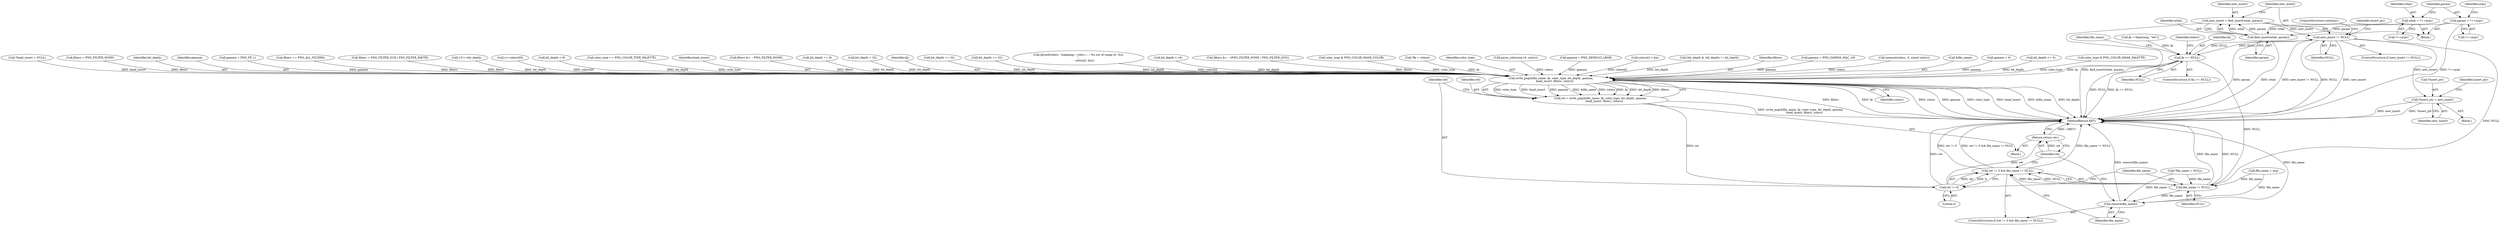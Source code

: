 digraph "0_Android_9d4853418ab2f754c2b63e091c29c5529b8b86ca_18@pointer" {
"1000249" [label="(Call,new_insert = find_insert(what, param))"];
"1000251" [label="(Call,find_insert(what, param))"];
"1000234" [label="(Call,what = *++argv)"];
"1000240" [label="(Call,param = *++argv)"];
"1000255" [label="(Call,new_insert != NULL)"];
"1000259" [label="(Call,*insert_ptr = new_insert)"];
"1000478" [label="(Call,fp == NULL)"];
"1000604" [label="(Call,write_png(&file_name, fp, color_type, bit_depth, gamma,\n         head_insert, filters, colors))"];
"1000602" [label="(Call,ret = write_png(&file_name, fp, color_type, bit_depth, gamma,\n         head_insert, filters, colors))"];
"1000616" [label="(Call,ret != 0)"];
"1000615" [label="(Call,ret != 0 && file_name != NULL)"];
"1000624" [label="(Return,return ret;)"];
"1000619" [label="(Call,file_name != NULL)"];
"1000622" [label="(Call,remove(file_name))"];
"1000584" [label="(Call,filters &= ~(PNG_FILTER_NONE | PNG_FILTER_AVG))"];
"1000576" [label="(Call,color_type & PNG_COLOR_MASK_COLOR)"];
"1000491" [label="(Identifier,file_name)"];
"1000480" [label="(Identifier,NULL)"];
"1000235" [label="(Identifier,what)"];
"1000114" [label="(Call,*fp = stdout)"];
"1000236" [label="(Call,*++argv)"];
"1000472" [label="(Call,fp = fopen(arg, \"wb\"))"];
"1000247" [label="(Identifier,argc)"];
"1000608" [label="(Identifier,color_type)"];
"1000216" [label="(Call,parse_color(arg+8, colors))"];
"1000171" [label="(Call,gamma = PNG_DEFAULT_sRGB)"];
"1000541" [label="(Call,colors[i] > lim)"];
"1000234" [label="(Call,what = *++argv)"];
"1000240" [label="(Call,param = *++argv)"];
"1000453" [label="(Call,(bit_depth & -bit_depth) != bit_depth)"];
"1000250" [label="(Identifier,new_insert)"];
"1000232" [label="(Block,)"];
"1000612" [label="(Identifier,filters)"];
"1000193" [label="(Call,gamma = PNG_GAMMA_MAC_18)"];
"1000255" [label="(Call,new_insert != NULL)"];
"1000602" [label="(Call,ret = write_png(&file_name, fp, color_type, bit_depth, gamma,\n         head_insert, filters, colors))"];
"1000269" [label="(ControlStructure,continue;)"];
"1000258" [label="(Block,)"];
"1000624" [label="(Return,return ret;)"];
"1000603" [label="(Identifier,ret)"];
"1000623" [label="(Identifier,file_name)"];
"1000147" [label="(Call,memset(colors, 0, sizeof colors))"];
"1000118" [label="(Call,*file_name = NULL)"];
"1000605" [label="(Call,&file_name)"];
"1000621" [label="(Identifier,NULL)"];
"1000135" [label="(Call,gamma = 0)"];
"1000615" [label="(Call,ret != 0 && file_name != NULL)"];
"1000618" [label="(Literal,0)"];
"1000490" [label="(Call,file_name = arg)"];
"1000262" [label="(Identifier,new_insert)"];
"1000614" [label="(ControlStructure,if (ret != 0 && file_name != NULL))"];
"1000241" [label="(Identifier,param)"];
"1000446" [label="(Call,bit_depth <= 0)"];
"1000249" [label="(Call,new_insert = find_insert(what, param))"];
"1000564" [label="(Call,color_type & PNG_COLOR_MASK_PALETTE)"];
"1000139" [label="(Call,*head_insert = NULL)"];
"1000571" [label="(Call,filters = PNG_FILTER_NONE)"];
"1000609" [label="(Identifier,bit_depth)"];
"1000478" [label="(Call,fp == NULL)"];
"1000264" [label="(Identifier,insert_ptr)"];
"1000610" [label="(Identifier,gamma)"];
"1000182" [label="(Call,gamma = PNG_FP_1)"];
"1000557" [label="(Call,filters == PNG_ALL_FILTERS)"];
"1000620" [label="(Identifier,file_name)"];
"1000591" [label="(Call,filters = PNG_FILTER_SUB | PNG_FILTER_PAETH)"];
"1000524" [label="(Call,1U<<bit_depth)"];
"1000259" [label="(Call,*insert_ptr = new_insert)"];
"1000626" [label="(MethodReturn,RET)"];
"1000600" [label="(Block,)"];
"1000625" [label="(Identifier,ret)"];
"1000533" [label="(Call,i<=colors[0])"];
"1000254" [label="(ControlStructure,if (new_insert != NULL))"];
"1000568" [label="(Call,bit_depth < 8)"];
"1000616" [label="(Call,ret != 0)"];
"1000483" [label="(Identifier,stderr)"];
"1000256" [label="(Identifier,new_insert)"];
"1000622" [label="(Call,remove(file_name))"];
"1000519" [label="(Call,color_type == PNG_COLOR_TYPE_PALETTE)"];
"1000253" [label="(Identifier,param)"];
"1000604" [label="(Call,write_png(&file_name, fp, color_type, bit_depth, gamma,\n         head_insert, filters, colors))"];
"1000479" [label="(Identifier,fp)"];
"1000611" [label="(Identifier,head_insert)"];
"1000477" [label="(ControlStructure,if (fp == NULL))"];
"1000597" [label="(Call,filters &= ~PNG_FILTER_NONE)"];
"1000261" [label="(Identifier,insert_ptr)"];
"1000257" [label="(Identifier,NULL)"];
"1000581" [label="(Call,bit_depth == 8)"];
"1000252" [label="(Identifier,what)"];
"1000617" [label="(Identifier,ret)"];
"1000619" [label="(Call,file_name != NULL)"];
"1000126" [label="(Call,bit_depth = 32)"];
"1000260" [label="(Call,*insert_ptr)"];
"1000242" [label="(Call,*++argv)"];
"1000613" [label="(Identifier,colors)"];
"1000607" [label="(Identifier,fp)"];
"1000505" [label="(Call,bit_depth == 32)"];
"1000432" [label="(Call,bit_depth == 32)"];
"1000251" [label="(Call,find_insert(what, param))"];
"1000547" [label="(Call,fprintf(stderr, \"makepng: --color=...: %u out of range [0..%u]\n\",\n               colors[i], lim))"];
"1000450" [label="(Call,bit_depth > 16)"];
"1000249" -> "1000232"  [label="AST: "];
"1000249" -> "1000251"  [label="CFG: "];
"1000250" -> "1000249"  [label="AST: "];
"1000251" -> "1000249"  [label="AST: "];
"1000256" -> "1000249"  [label="CFG: "];
"1000249" -> "1000626"  [label="DDG: find_insert(what, param)"];
"1000251" -> "1000249"  [label="DDG: what"];
"1000251" -> "1000249"  [label="DDG: param"];
"1000249" -> "1000255"  [label="DDG: new_insert"];
"1000251" -> "1000253"  [label="CFG: "];
"1000252" -> "1000251"  [label="AST: "];
"1000253" -> "1000251"  [label="AST: "];
"1000251" -> "1000626"  [label="DDG: param"];
"1000251" -> "1000626"  [label="DDG: what"];
"1000234" -> "1000251"  [label="DDG: what"];
"1000240" -> "1000251"  [label="DDG: param"];
"1000234" -> "1000232"  [label="AST: "];
"1000234" -> "1000236"  [label="CFG: "];
"1000235" -> "1000234"  [label="AST: "];
"1000236" -> "1000234"  [label="AST: "];
"1000241" -> "1000234"  [label="CFG: "];
"1000240" -> "1000232"  [label="AST: "];
"1000240" -> "1000242"  [label="CFG: "];
"1000241" -> "1000240"  [label="AST: "];
"1000242" -> "1000240"  [label="AST: "];
"1000247" -> "1000240"  [label="CFG: "];
"1000240" -> "1000626"  [label="DDG: *++argv"];
"1000255" -> "1000254"  [label="AST: "];
"1000255" -> "1000257"  [label="CFG: "];
"1000256" -> "1000255"  [label="AST: "];
"1000257" -> "1000255"  [label="AST: "];
"1000261" -> "1000255"  [label="CFG: "];
"1000269" -> "1000255"  [label="CFG: "];
"1000255" -> "1000626"  [label="DDG: new_insert != NULL"];
"1000255" -> "1000626"  [label="DDG: NULL"];
"1000255" -> "1000626"  [label="DDG: new_insert"];
"1000478" -> "1000255"  [label="DDG: NULL"];
"1000255" -> "1000259"  [label="DDG: new_insert"];
"1000255" -> "1000478"  [label="DDG: NULL"];
"1000255" -> "1000619"  [label="DDG: NULL"];
"1000259" -> "1000258"  [label="AST: "];
"1000259" -> "1000262"  [label="CFG: "];
"1000260" -> "1000259"  [label="AST: "];
"1000262" -> "1000259"  [label="AST: "];
"1000264" -> "1000259"  [label="CFG: "];
"1000259" -> "1000626"  [label="DDG: *insert_ptr"];
"1000259" -> "1000626"  [label="DDG: new_insert"];
"1000478" -> "1000477"  [label="AST: "];
"1000478" -> "1000480"  [label="CFG: "];
"1000479" -> "1000478"  [label="AST: "];
"1000480" -> "1000478"  [label="AST: "];
"1000483" -> "1000478"  [label="CFG: "];
"1000491" -> "1000478"  [label="CFG: "];
"1000478" -> "1000626"  [label="DDG: NULL"];
"1000478" -> "1000626"  [label="DDG: fp == NULL"];
"1000472" -> "1000478"  [label="DDG: fp"];
"1000478" -> "1000604"  [label="DDG: fp"];
"1000478" -> "1000619"  [label="DDG: NULL"];
"1000604" -> "1000602"  [label="AST: "];
"1000604" -> "1000613"  [label="CFG: "];
"1000605" -> "1000604"  [label="AST: "];
"1000607" -> "1000604"  [label="AST: "];
"1000608" -> "1000604"  [label="AST: "];
"1000609" -> "1000604"  [label="AST: "];
"1000610" -> "1000604"  [label="AST: "];
"1000611" -> "1000604"  [label="AST: "];
"1000612" -> "1000604"  [label="AST: "];
"1000613" -> "1000604"  [label="AST: "];
"1000602" -> "1000604"  [label="CFG: "];
"1000604" -> "1000626"  [label="DDG: fp"];
"1000604" -> "1000626"  [label="DDG: colors"];
"1000604" -> "1000626"  [label="DDG: gamma"];
"1000604" -> "1000626"  [label="DDG: color_type"];
"1000604" -> "1000626"  [label="DDG: head_insert"];
"1000604" -> "1000626"  [label="DDG: &file_name"];
"1000604" -> "1000626"  [label="DDG: bit_depth"];
"1000604" -> "1000626"  [label="DDG: filters"];
"1000604" -> "1000602"  [label="DDG: color_type"];
"1000604" -> "1000602"  [label="DDG: head_insert"];
"1000604" -> "1000602"  [label="DDG: gamma"];
"1000604" -> "1000602"  [label="DDG: &file_name"];
"1000604" -> "1000602"  [label="DDG: colors"];
"1000604" -> "1000602"  [label="DDG: fp"];
"1000604" -> "1000602"  [label="DDG: bit_depth"];
"1000604" -> "1000602"  [label="DDG: filters"];
"1000114" -> "1000604"  [label="DDG: fp"];
"1000519" -> "1000604"  [label="DDG: color_type"];
"1000576" -> "1000604"  [label="DDG: color_type"];
"1000564" -> "1000604"  [label="DDG: color_type"];
"1000446" -> "1000604"  [label="DDG: bit_depth"];
"1000126" -> "1000604"  [label="DDG: bit_depth"];
"1000432" -> "1000604"  [label="DDG: bit_depth"];
"1000453" -> "1000604"  [label="DDG: bit_depth"];
"1000450" -> "1000604"  [label="DDG: bit_depth"];
"1000568" -> "1000604"  [label="DDG: bit_depth"];
"1000505" -> "1000604"  [label="DDG: bit_depth"];
"1000524" -> "1000604"  [label="DDG: bit_depth"];
"1000581" -> "1000604"  [label="DDG: bit_depth"];
"1000171" -> "1000604"  [label="DDG: gamma"];
"1000193" -> "1000604"  [label="DDG: gamma"];
"1000135" -> "1000604"  [label="DDG: gamma"];
"1000182" -> "1000604"  [label="DDG: gamma"];
"1000139" -> "1000604"  [label="DDG: head_insert"];
"1000597" -> "1000604"  [label="DDG: filters"];
"1000591" -> "1000604"  [label="DDG: filters"];
"1000557" -> "1000604"  [label="DDG: filters"];
"1000571" -> "1000604"  [label="DDG: filters"];
"1000584" -> "1000604"  [label="DDG: filters"];
"1000547" -> "1000604"  [label="DDG: colors[i]"];
"1000147" -> "1000604"  [label="DDG: colors"];
"1000541" -> "1000604"  [label="DDG: colors[i]"];
"1000216" -> "1000604"  [label="DDG: colors"];
"1000533" -> "1000604"  [label="DDG: colors[0]"];
"1000602" -> "1000600"  [label="AST: "];
"1000603" -> "1000602"  [label="AST: "];
"1000617" -> "1000602"  [label="CFG: "];
"1000602" -> "1000626"  [label="DDG: write_png(&file_name, fp, color_type, bit_depth, gamma,\n         head_insert, filters, colors)"];
"1000602" -> "1000616"  [label="DDG: ret"];
"1000616" -> "1000615"  [label="AST: "];
"1000616" -> "1000618"  [label="CFG: "];
"1000617" -> "1000616"  [label="AST: "];
"1000618" -> "1000616"  [label="AST: "];
"1000620" -> "1000616"  [label="CFG: "];
"1000615" -> "1000616"  [label="CFG: "];
"1000616" -> "1000626"  [label="DDG: ret"];
"1000616" -> "1000615"  [label="DDG: ret"];
"1000616" -> "1000615"  [label="DDG: 0"];
"1000616" -> "1000624"  [label="DDG: ret"];
"1000615" -> "1000614"  [label="AST: "];
"1000615" -> "1000619"  [label="CFG: "];
"1000619" -> "1000615"  [label="AST: "];
"1000623" -> "1000615"  [label="CFG: "];
"1000625" -> "1000615"  [label="CFG: "];
"1000615" -> "1000626"  [label="DDG: ret != 0"];
"1000615" -> "1000626"  [label="DDG: ret != 0 && file_name != NULL"];
"1000615" -> "1000626"  [label="DDG: file_name != NULL"];
"1000619" -> "1000615"  [label="DDG: file_name"];
"1000619" -> "1000615"  [label="DDG: NULL"];
"1000624" -> "1000600"  [label="AST: "];
"1000624" -> "1000625"  [label="CFG: "];
"1000625" -> "1000624"  [label="AST: "];
"1000626" -> "1000624"  [label="CFG: "];
"1000624" -> "1000626"  [label="DDG: <RET>"];
"1000625" -> "1000624"  [label="DDG: ret"];
"1000619" -> "1000621"  [label="CFG: "];
"1000620" -> "1000619"  [label="AST: "];
"1000621" -> "1000619"  [label="AST: "];
"1000619" -> "1000626"  [label="DDG: NULL"];
"1000619" -> "1000626"  [label="DDG: file_name"];
"1000490" -> "1000619"  [label="DDG: file_name"];
"1000118" -> "1000619"  [label="DDG: file_name"];
"1000619" -> "1000622"  [label="DDG: file_name"];
"1000622" -> "1000614"  [label="AST: "];
"1000622" -> "1000623"  [label="CFG: "];
"1000623" -> "1000622"  [label="AST: "];
"1000625" -> "1000622"  [label="CFG: "];
"1000622" -> "1000626"  [label="DDG: remove(file_name)"];
"1000622" -> "1000626"  [label="DDG: file_name"];
"1000490" -> "1000622"  [label="DDG: file_name"];
"1000118" -> "1000622"  [label="DDG: file_name"];
}
